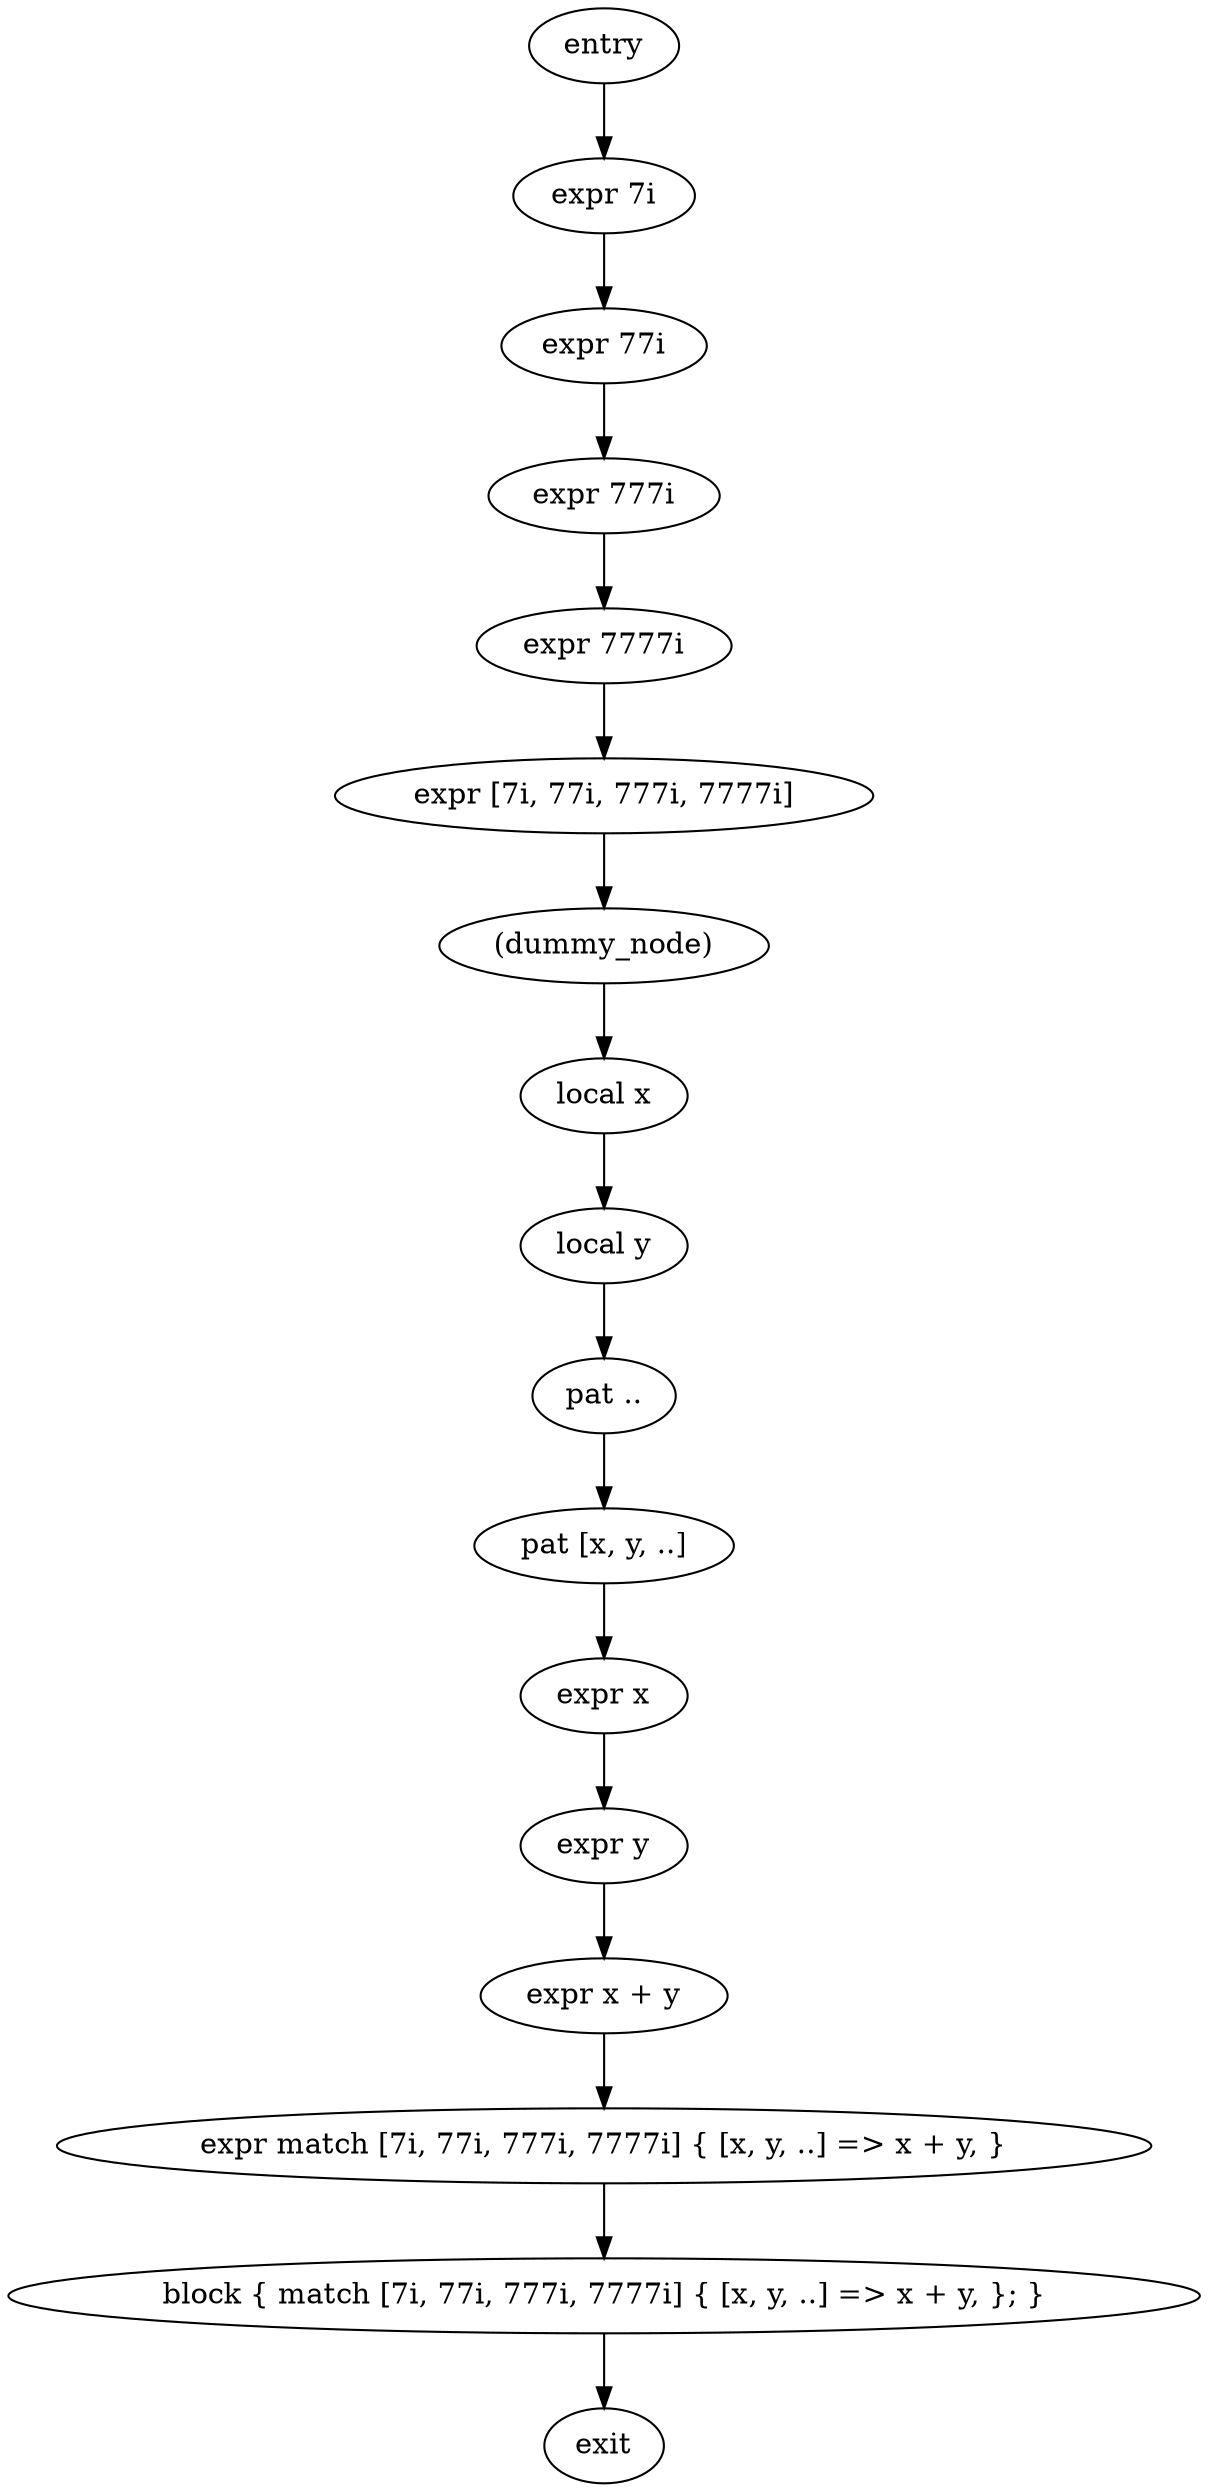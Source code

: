 digraph block {
    N0[label="entry"];
    N1[label="exit"];
    N2[label="expr 7i"];
    N3[label="expr 77i"];
    N4[label="expr 777i"];
    N5[label="expr 7777i"];
    N6[label="expr [7i, 77i, 777i, 7777i]"];
    N7[label="expr match [7i, 77i, 777i, 7777i] { [x, y, ..] => x + y, }"];
    N8[label="(dummy_node)"];
    N9[label="local x"];
    N10[label="local y"];
    N11[label="pat .."];
    N12[label="pat [x, y, ..]"];
    N13[label="expr x"];
    N14[label="expr y"];
    N15[label="expr x + y"];
    N16[label="block { match [7i, 77i, 777i, 7777i] { [x, y, ..] => x + y, }; }"];
    N0 -> N2;
    N2 -> N3;
    N3 -> N4;
    N4 -> N5;
    N5 -> N6;
    N6 -> N8;
    N8 -> N9;
    N9 -> N10;
    N10 -> N11;
    N11 -> N12;
    N12 -> N13;
    N13 -> N14;
    N14 -> N15;
    N15 -> N7;
    N7 -> N16;
    N16 -> N1;
}
